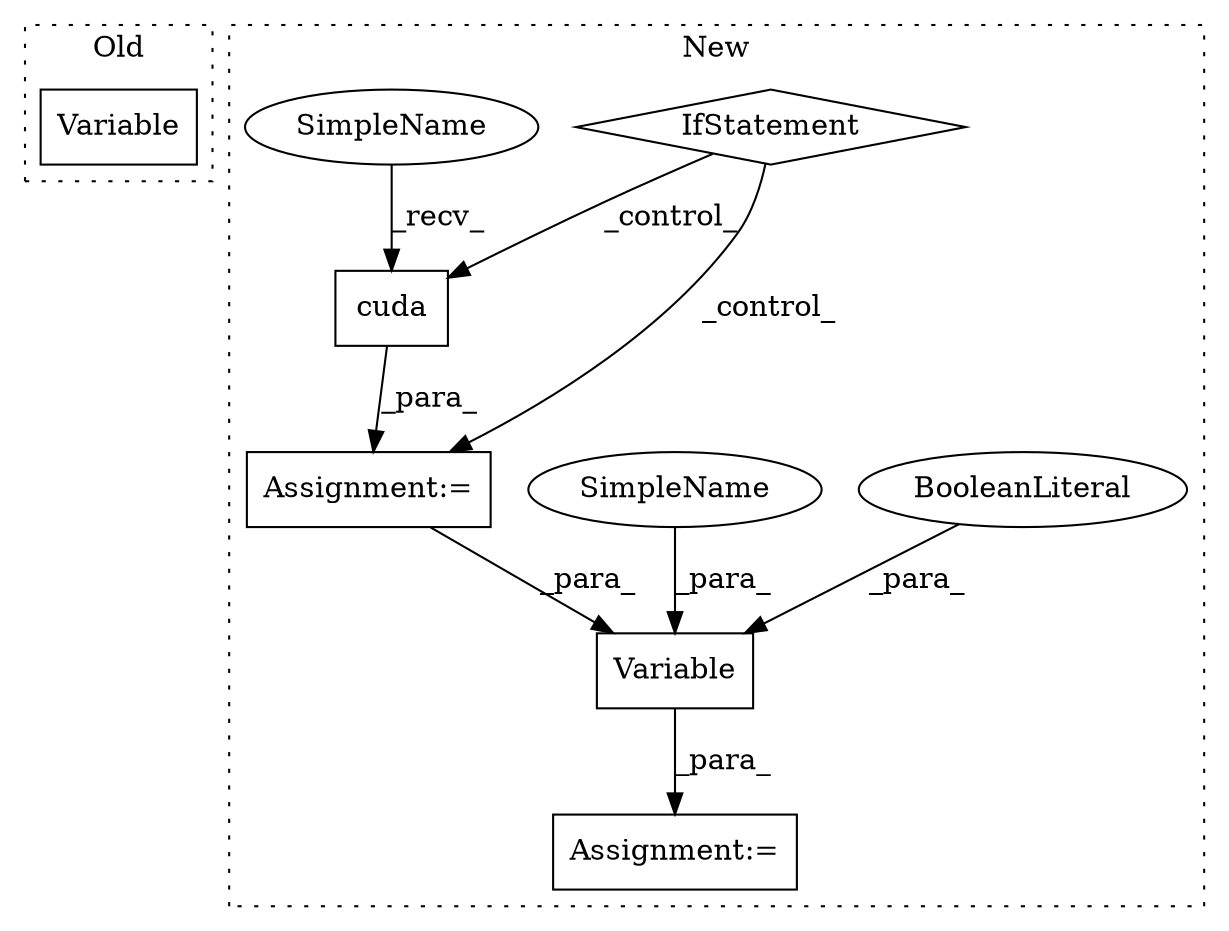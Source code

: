 digraph G {
subgraph cluster0 {
1 [label="Variable" a="32" s="1676,1733" l="9,1" shape="box"];
label = "Old";
style="dotted";
}
subgraph cluster1 {
2 [label="Variable" a="32" s="2174,2201" l="9,1" shape="box"];
3 [label="Assignment:=" a="7" s="2173" l="1" shape="box"];
4 [label="Assignment:=" a="7" s="2085" l="1" shape="box"];
5 [label="BooleanLiteral" a="9" s="2196" l="5" shape="ellipse"];
6 [label="cuda" a="32" s="2099" l="6" shape="box"];
7 [label="IfStatement" a="25" s="2055,2063" l="4,2" shape="diamond"];
8 [label="SimpleName" a="42" s="2183" l="12" shape="ellipse"];
9 [label="SimpleName" a="42" s="2086" l="12" shape="ellipse"];
label = "New";
style="dotted";
}
2 -> 3 [label="_para_"];
4 -> 2 [label="_para_"];
5 -> 2 [label="_para_"];
6 -> 4 [label="_para_"];
7 -> 6 [label="_control_"];
7 -> 4 [label="_control_"];
8 -> 2 [label="_para_"];
9 -> 6 [label="_recv_"];
}